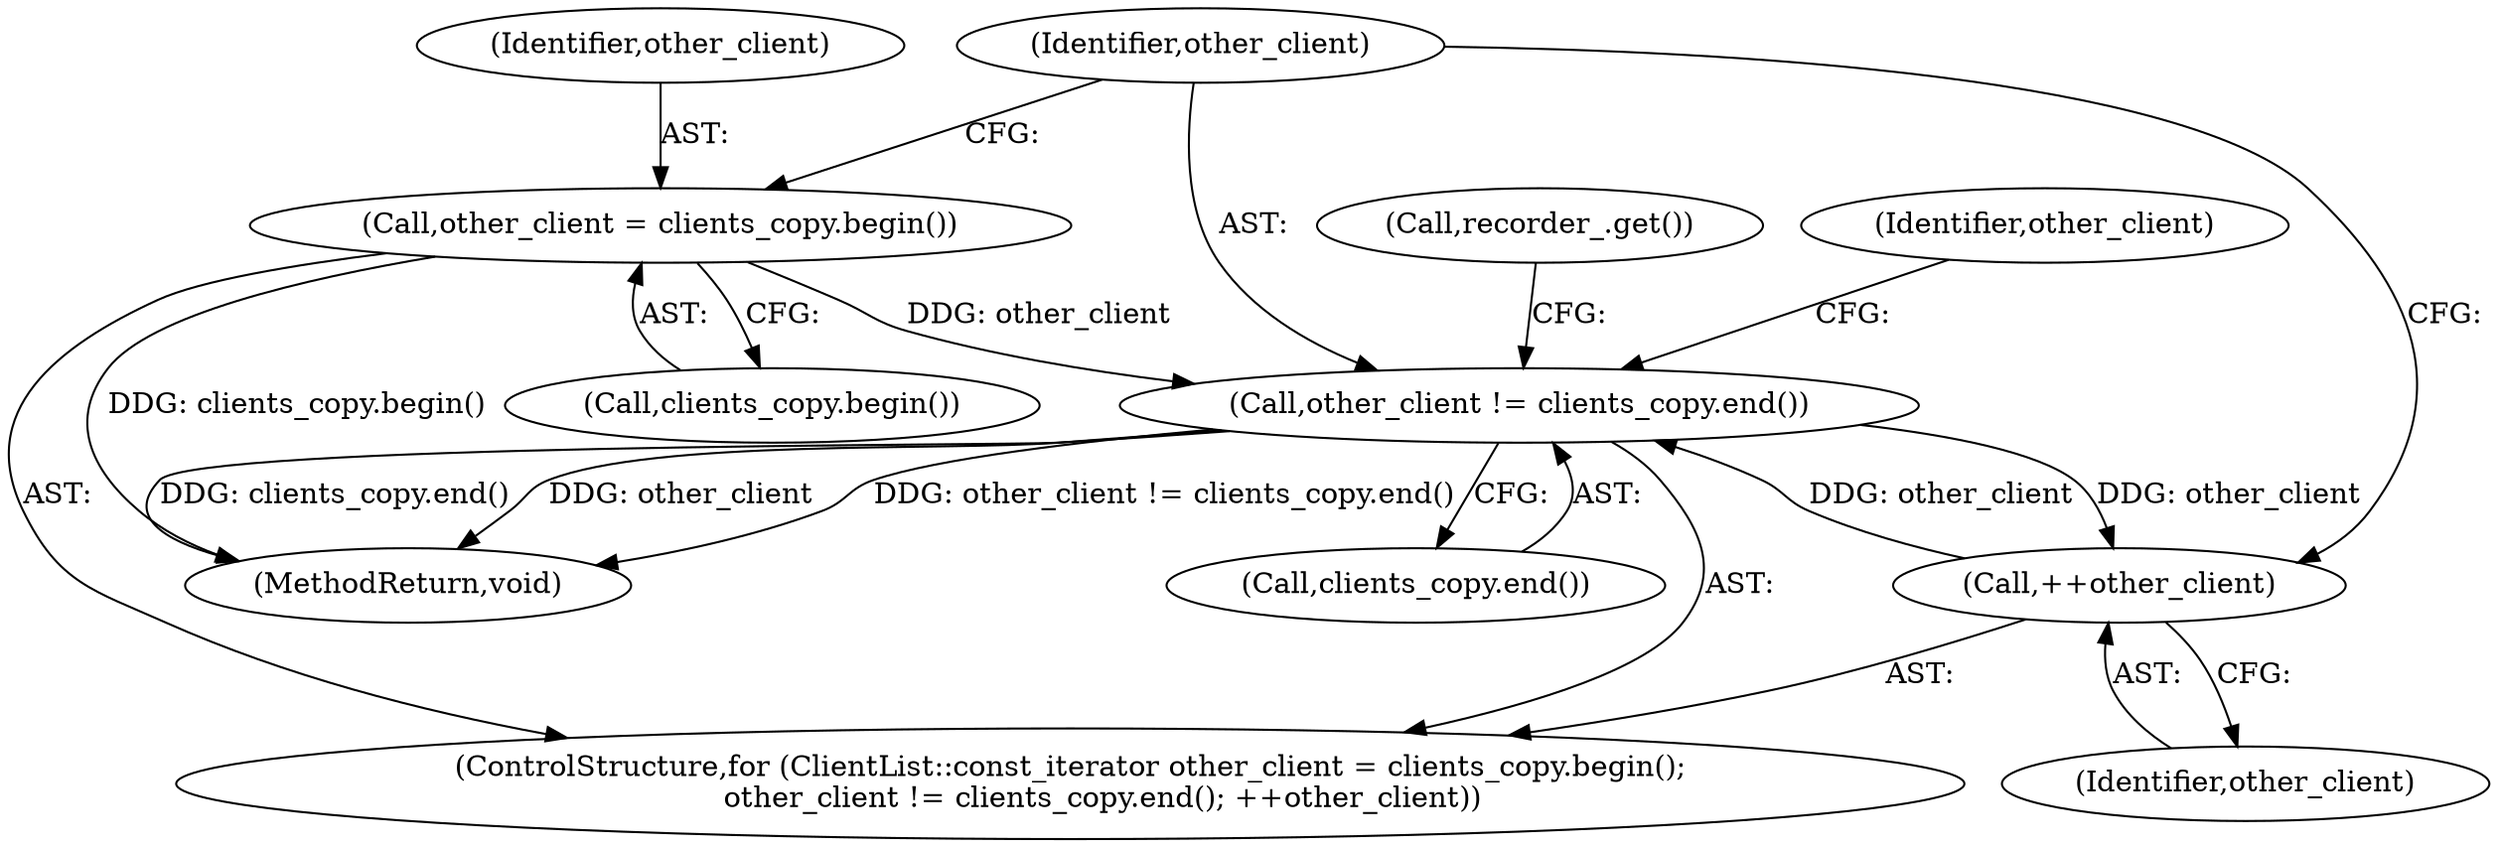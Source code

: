 digraph "0_Chrome_a46bcef82b29d30836a0f26226e3d4aca4fa9612_6@API" {
"1000121" [label="(Call,other_client != clients_copy.end())"];
"1000124" [label="(Call,++other_client)"];
"1000121" [label="(Call,other_client != clients_copy.end())"];
"1000118" [label="(Call,other_client = clients_copy.begin())"];
"1000136" [label="(Call,recorder_.get())"];
"1000116" [label="(ControlStructure,for (ClientList::const_iterator other_client = clients_copy.begin();\n       other_client != clients_copy.end(); ++other_client))"];
"1000120" [label="(Call,clients_copy.begin())"];
"1000130" [label="(Identifier,other_client)"];
"1000121" [label="(Call,other_client != clients_copy.end())"];
"1000122" [label="(Identifier,other_client)"];
"1000119" [label="(Identifier,other_client)"];
"1000125" [label="(Identifier,other_client)"];
"1000124" [label="(Call,++other_client)"];
"1000178" [label="(MethodReturn,void)"];
"1000118" [label="(Call,other_client = clients_copy.begin())"];
"1000123" [label="(Call,clients_copy.end())"];
"1000121" -> "1000116"  [label="AST: "];
"1000121" -> "1000123"  [label="CFG: "];
"1000122" -> "1000121"  [label="AST: "];
"1000123" -> "1000121"  [label="AST: "];
"1000130" -> "1000121"  [label="CFG: "];
"1000136" -> "1000121"  [label="CFG: "];
"1000121" -> "1000178"  [label="DDG: other_client != clients_copy.end()"];
"1000121" -> "1000178"  [label="DDG: clients_copy.end()"];
"1000121" -> "1000178"  [label="DDG: other_client"];
"1000124" -> "1000121"  [label="DDG: other_client"];
"1000118" -> "1000121"  [label="DDG: other_client"];
"1000121" -> "1000124"  [label="DDG: other_client"];
"1000124" -> "1000116"  [label="AST: "];
"1000124" -> "1000125"  [label="CFG: "];
"1000125" -> "1000124"  [label="AST: "];
"1000122" -> "1000124"  [label="CFG: "];
"1000118" -> "1000116"  [label="AST: "];
"1000118" -> "1000120"  [label="CFG: "];
"1000119" -> "1000118"  [label="AST: "];
"1000120" -> "1000118"  [label="AST: "];
"1000122" -> "1000118"  [label="CFG: "];
"1000118" -> "1000178"  [label="DDG: clients_copy.begin()"];
}

